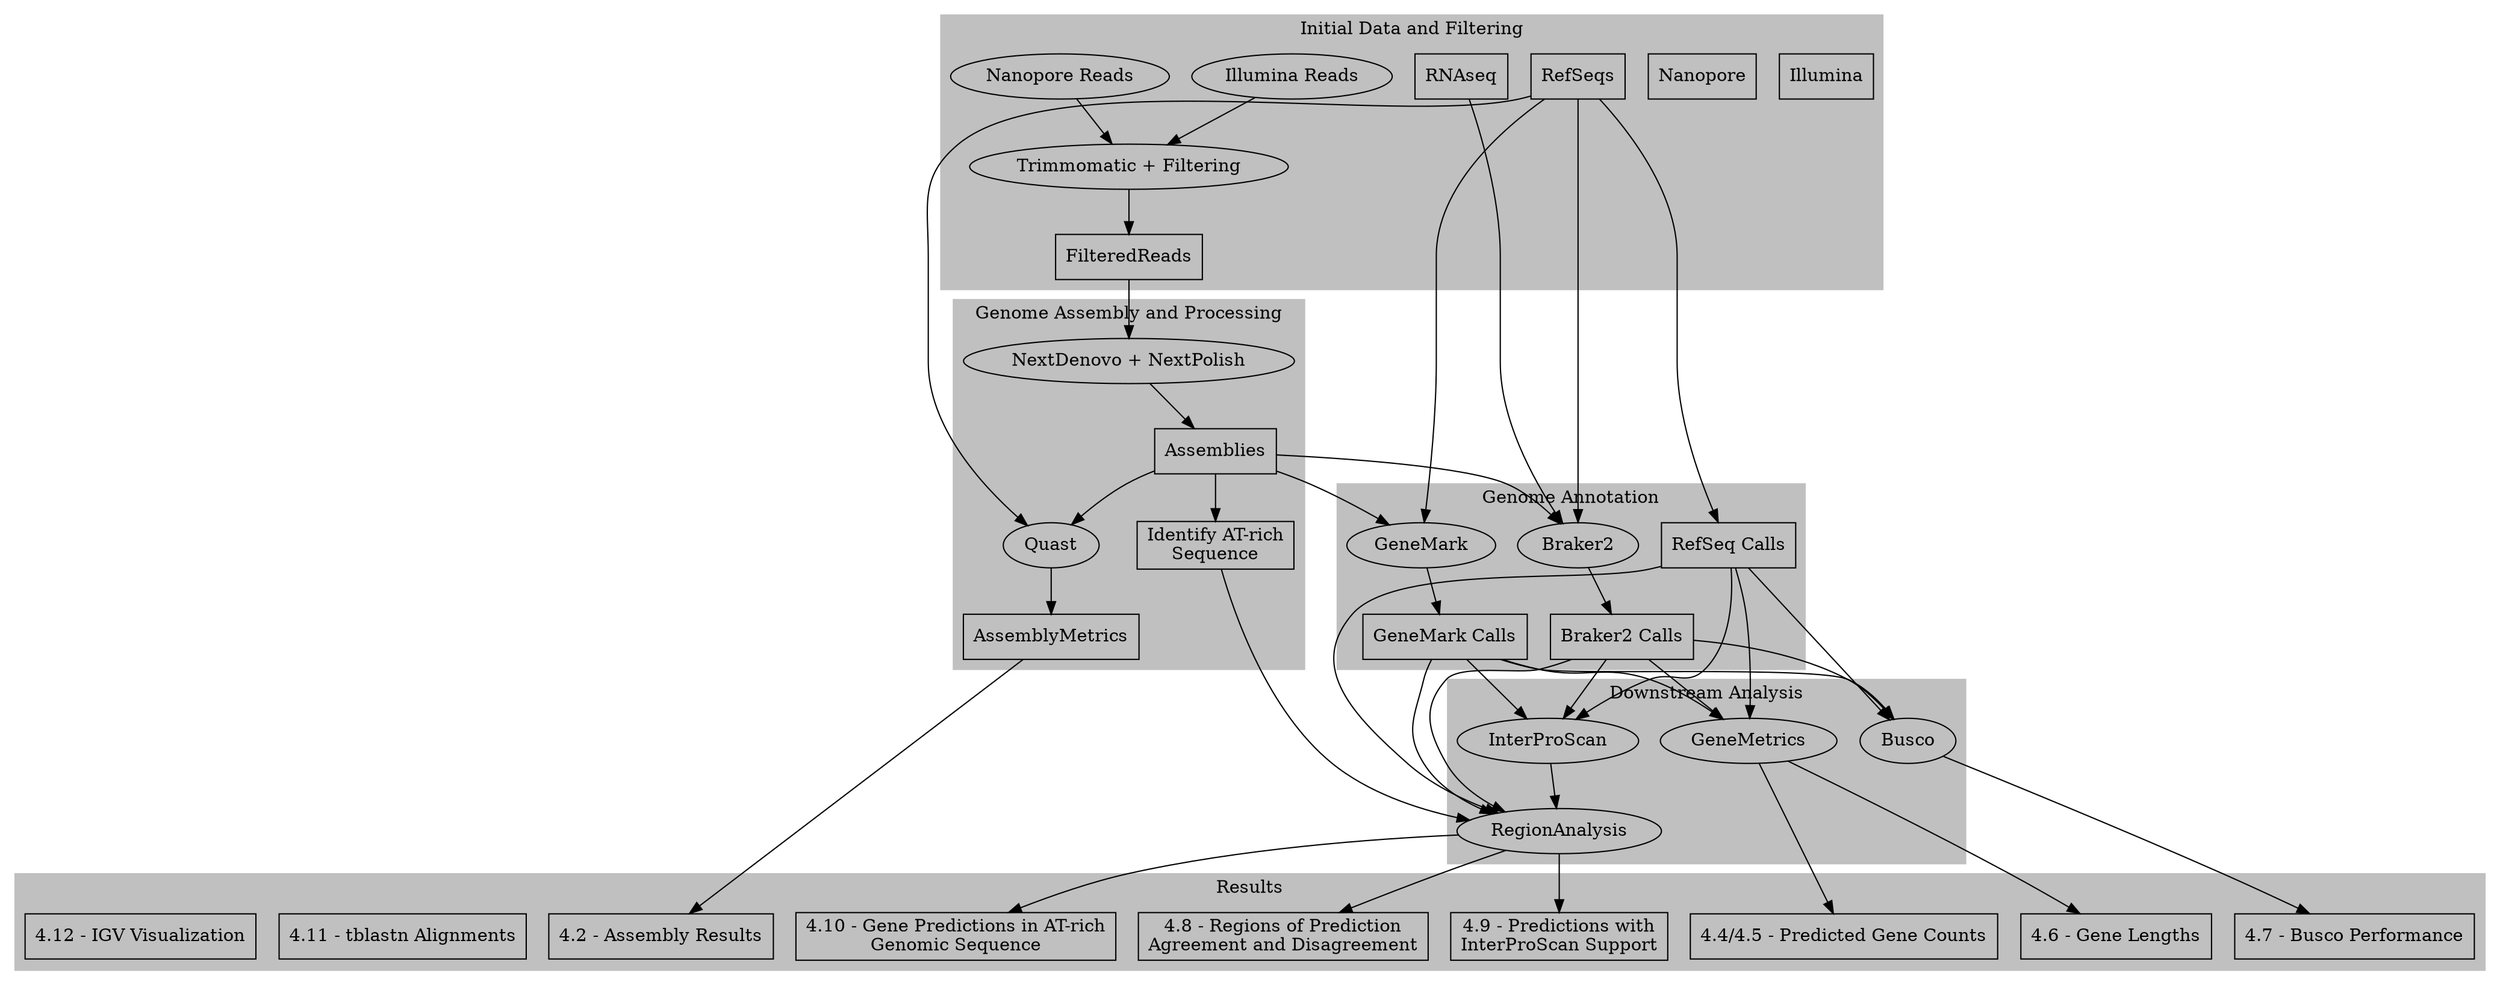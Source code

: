 digraph G{

	subgraph cluster_0 {
		 style = filled;
		 color = gray;	
		 Illumina [shape = rectangle];
        	 Nanopore [shape = rectangle];
		 "Illumina Reads" -> "Trimmomatic + Filtering";
		 "Nanopore Reads" -> "Trimmomatic + Filtering";
		 RefSeqs [shape = rectangle];
		 RNAseq [shape = rectangle];
		 FilteredReads [shape = rectangle];
		 label = "Initial Data and Filtering";
	}

	subgraph cluster_1 {
		 style = filled;
		 color = gray;	
		 "NextDenovo + NextPolish";
		 AssemblyMetrics [shape = rectangle];
		 Assemblies [shape = rectangle];
		 "Identify AT-rich\nSequence" [shape = rectangle]
		 Assemblies -> Quast;
		 Assemblies -> "Identify AT-rich\nSequence";
		 label = "Genome Assembly and Processing";
	}

	subgraph cluster_2 {
		 style = filled;
		 color=gray;
		 "GeneMark Calls" [shape = rectangle];
		 "Braker2 Calls" [shape = rectangle];
		 GeneMark -> "GeneMark Calls";
		 Braker2 -> "Braker2 Calls";
		 label = "Genome Annotation";
		 "RefSeq Calls" [shape = rectangle];
	}

	subgraph cluster_3 {
		 style = filled;
		 color = gray;
	}
	
	"Trimmomatic + Filtering" -> FilteredReads;
	FilteredReads -> "NextDenovo + NextPolish";
	"NextDenovo + NextPolish" -> Assemblies;
	Assemblies -> GeneMark;
	Assemblies -> Braker2;
	RefSeqs -> GeneMark;
	RefSeqs -> Braker2;
	RefSeqs -> "RefSeq Calls";
	RNAseq -> Braker2;
	RefSeqs -> Quast;
	Quast -> AssemblyMetrics;

	subgraph cluster_4 {
		 label = "Downstream Analysis";
		 style = filled;
		 color = gray;
		 Busco;
		 GeneMetrics;
		 InterProScan;
		 RegionAnalysis;
	}

	"RefSeq Calls" -> GeneMetrics;
	"GeneMark Calls" -> GeneMetrics;
	"Braker2 Calls" -> GeneMetrics;
	"RefSeq Calls" -> Busco;
	"GeneMark Calls" -> Busco;
	"Braker2 Calls" -> Busco;
	"RefSeq Calls" -> InterProScan;
	"GeneMark Calls" -> InterProScan;
	"Braker2 Calls" -> InterProScan;
	"RefSeq Calls" -> RegionAnalysis;
	"GeneMark Calls" -> RegionAnalysis;
	"Braker2 Calls" -> RegionAnalysis;
	InterProScan -> RegionAnalysis;
	"Identify AT-rich\nSequence" -> RegionAnalysis;

	subgraph cluster_5 {
		 label = "Results";
		 style = filled;
		 color = gray;
		 "4.2 - Assembly Results" [shape = rectangle];
		 "4.4/4.5 - Predicted Gene Counts" [shape = rectangle];
		 "4.6 - Gene Lengths" [shape = rectangle];
		 "4.10 - Gene Predictions in AT-rich\nGenomic Sequence" [shape = rectangle];
		 "4.7 - Busco Performance" [shape = rectangle];
		 "4.8 - Regions of Prediction\nAgreement and Disagreement" [shape = rectangle];
		 "4.9 - Predictions with\nInterProScan Support" [shape = rectangle];
		 "4.11 - tblastn Alignments" [shape = rectangle];
		 "4.12 - IGV Visualization" [shape = rectangle];
	}

	AssemblyMetrics -> "4.2 - Assembly Results";
	GeneMetrics -> "4.4/4.5 - Predicted Gene Counts";
	GeneMetrics -> "4.6 - Gene Lengths";
	RegionAnalysis -> "4.10 - Gene Predictions in AT-rich\nGenomic Sequence";
	Busco -> "4.7 - Busco Performance";
	RegionAnalysis -> "4.8 - Regions of Prediction\nAgreement and Disagreement";
	RegionAnalysis -> "4.9 - Predictions with\nInterProScan Support";
	
}
